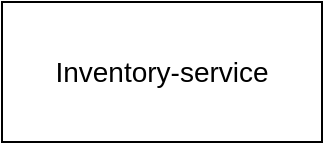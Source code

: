 <mxfile version="21.8.2" type="github">
  <diagram name="Trang-1" id="_f0rtV2DIZLGQZC7rz7D">
    <mxGraphModel dx="1050" dy="566" grid="1" gridSize="10" guides="1" tooltips="1" connect="1" arrows="1" fold="1" page="1" pageScale="1" pageWidth="827" pageHeight="1169" math="0" shadow="0">
      <root>
        <mxCell id="0" />
        <mxCell id="1" parent="0" />
        <mxCell id="c5LRPupV3X-f1g-pe_Kx-1" value="&lt;font style=&quot;font-size: 14px;&quot;&gt;Inventory-service&lt;/font&gt;" style="rounded=0;whiteSpace=wrap;html=1;" vertex="1" parent="1">
          <mxGeometry x="130" y="220" width="160" height="70" as="geometry" />
        </mxCell>
      </root>
    </mxGraphModel>
  </diagram>
</mxfile>
